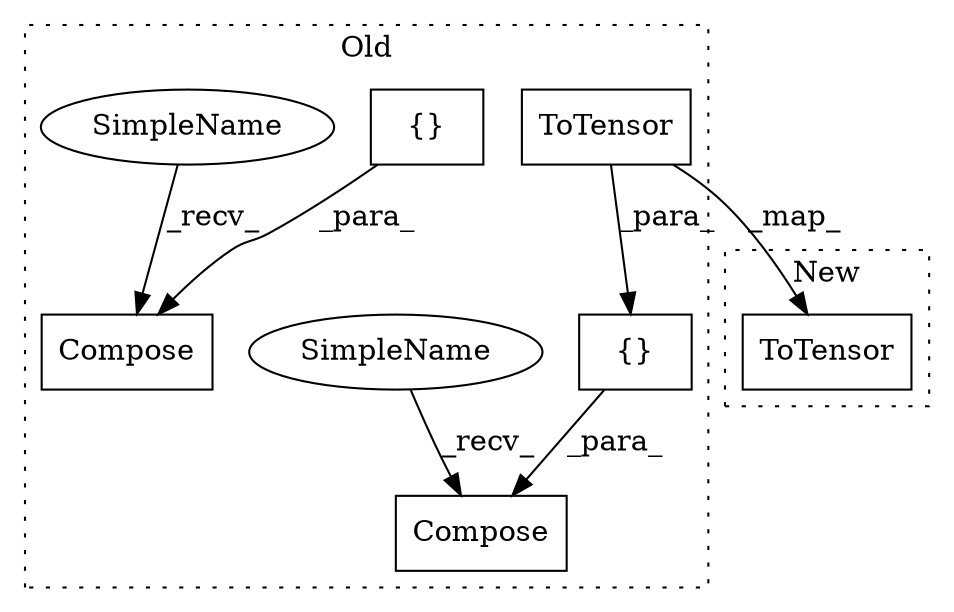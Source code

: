 digraph G {
subgraph cluster0 {
1 [label="ToTensor" a="32" s="658" l="10" shape="box"];
3 [label="{}" a="4" s="646,764" l="1,1" shape="box"];
4 [label="Compose" a="32" s="629,765" l="8,1" shape="box"];
5 [label="Compose" a="32" s="386,522" l="8,1" shape="box"];
6 [label="{}" a="4" s="403,521" l="1,1" shape="box"];
7 [label="SimpleName" a="42" s="618" l="10" shape="ellipse"];
8 [label="SimpleName" a="42" s="375" l="10" shape="ellipse"];
label = "Old";
style="dotted";
}
subgraph cluster1 {
2 [label="ToTensor" a="32" s="431" l="10" shape="box"];
label = "New";
style="dotted";
}
1 -> 3 [label="_para_"];
1 -> 2 [label="_map_"];
3 -> 4 [label="_para_"];
6 -> 5 [label="_para_"];
7 -> 4 [label="_recv_"];
8 -> 5 [label="_recv_"];
}